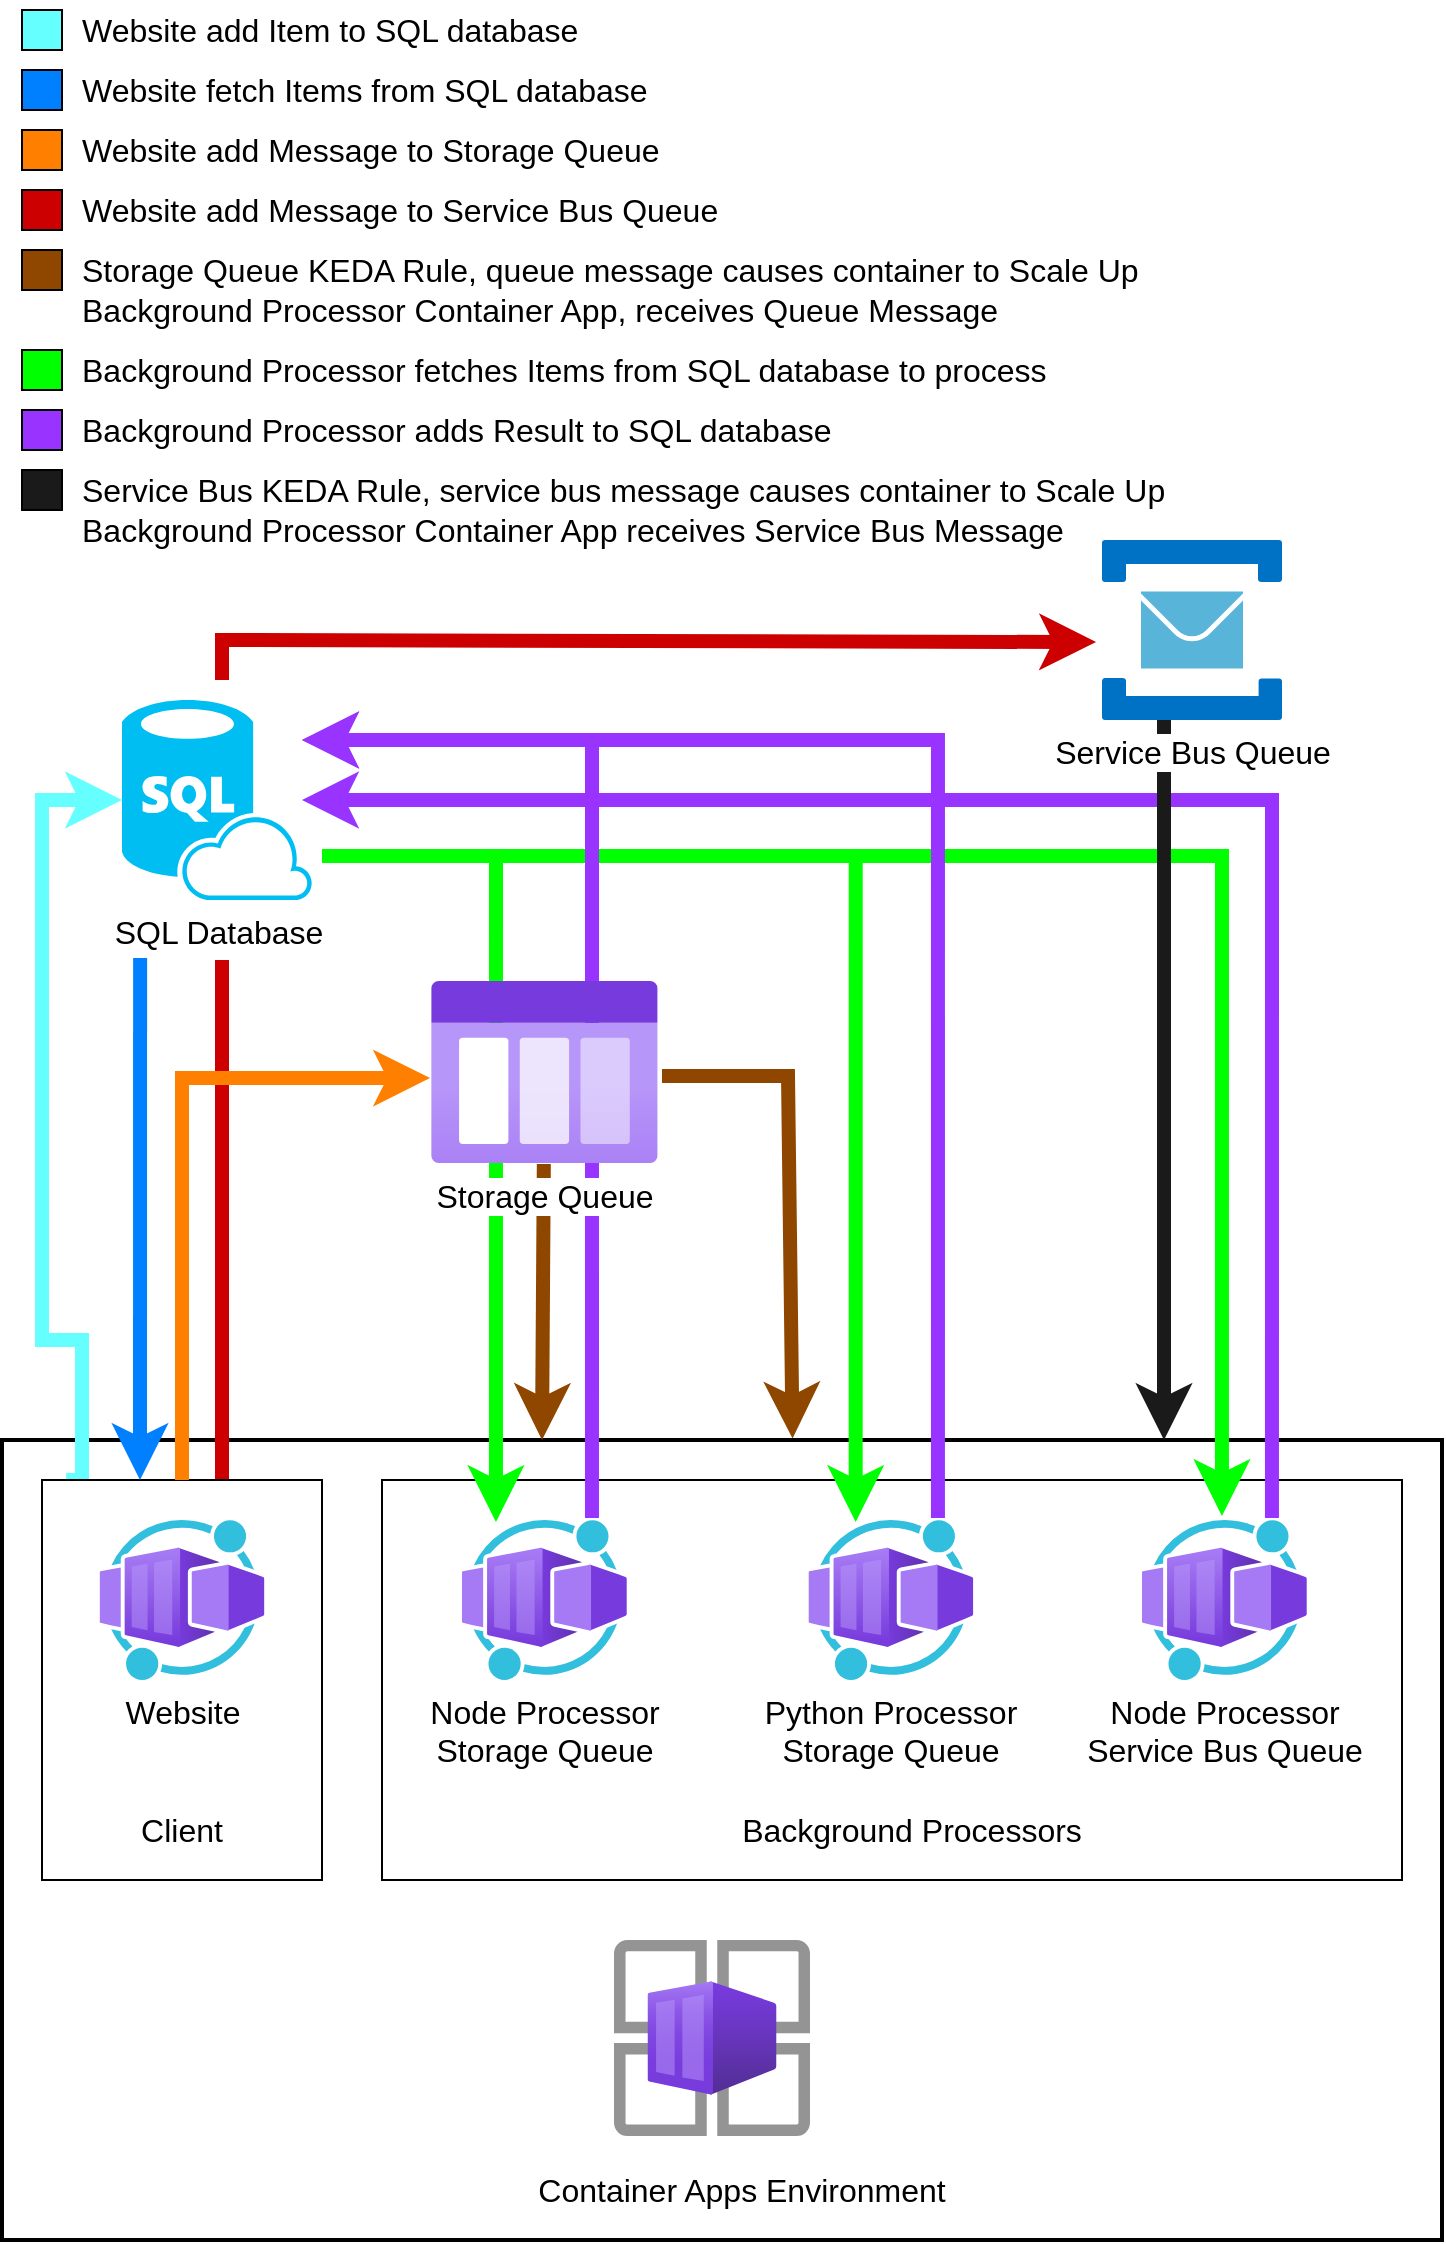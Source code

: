 <mxfile version="20.8.10" type="device"><diagram name="Page-1" id="6VGLau5glJiOZQ92dSW1"><mxGraphModel dx="1357" dy="2008" grid="1" gridSize="10" guides="1" tooltips="1" connect="1" arrows="1" fold="1" page="1" pageScale="1" pageWidth="850" pageHeight="1100" math="0" shadow="0"><root><mxCell id="0"/><mxCell id="1" parent="0"/><mxCell id="FqRBPMAdnX2NNDk6FaL_-8" value="" style="rounded=0;whiteSpace=wrap;html=1;fontSize=16;strokeWidth=2;" vertex="1" parent="1"><mxGeometry x="20" y="530" width="720" height="400" as="geometry"/></mxCell><mxCell id="FqRBPMAdnX2NNDk6FaL_-30" value="" style="endArrow=classic;html=1;rounded=0;strokeColor=#CC0000;strokeWidth=7;fontSize=16;exitX=0.5;exitY=0;exitDx=0;exitDy=0;entryX=-0.033;entryY=0.567;entryDx=0;entryDy=0;entryPerimeter=0;" edge="1" parent="1" target="FqRBPMAdnX2NNDk6FaL_-4"><mxGeometry width="50" height="50" relative="1" as="geometry"><mxPoint x="130" y="550" as="sourcePoint"/><mxPoint x="254.034" y="349.036" as="targetPoint"/><Array as="points"><mxPoint x="130" y="130"/></Array></mxGeometry></mxCell><mxCell id="FqRBPMAdnX2NNDk6FaL_-31" value="" style="rounded=0;whiteSpace=wrap;html=1;shadow=0;labelBackgroundColor=default;labelBorderColor=none;sketch=0;fillStyle=auto;fontSize=16;strokeColor=none;" vertex="1" parent="1"><mxGeometry x="68" y="150" width="112" height="140" as="geometry"/></mxCell><mxCell id="FqRBPMAdnX2NNDk6FaL_-3" value="" style="aspect=fixed;html=1;points=[];align=center;image;fontSize=12;image=img/lib/azure2/other/Container_App_Environments.svg;" vertex="1" parent="1"><mxGeometry x="326" y="780" width="98" height="98" as="geometry"/></mxCell><mxCell id="FqRBPMAdnX2NNDk6FaL_-9" value="Container Apps Environment" style="text;html=1;strokeColor=none;fillColor=none;align=center;verticalAlign=middle;whiteSpace=wrap;rounded=0;fontSize=16;" vertex="1" parent="1"><mxGeometry x="200" y="890" width="380" height="30" as="geometry"/></mxCell><mxCell id="FqRBPMAdnX2NNDk6FaL_-19" style="edgeStyle=orthogonalEdgeStyle;rounded=0;orthogonalLoop=1;jettySize=auto;html=1;fontSize=16;strokeWidth=7;strokeColor=#66FFFF;entryX=0;entryY=0.5;entryDx=0;entryDy=0;entryPerimeter=0;exitX=0.086;exitY=0;exitDx=0;exitDy=0;exitPerimeter=0;" edge="1" parent="1" source="FqRBPMAdnX2NNDk6FaL_-17" target="FqRBPMAdnX2NNDk6FaL_-1"><mxGeometry relative="1" as="geometry"><mxPoint x="110" y="290" as="targetPoint"/><Array as="points"><mxPoint x="60" y="550"/><mxPoint x="60" y="480"/><mxPoint x="40" y="480"/><mxPoint x="40" y="210"/></Array></mxGeometry></mxCell><mxCell id="FqRBPMAdnX2NNDk6FaL_-15" value="" style="rounded=0;whiteSpace=wrap;html=1;fontSize=16;" vertex="1" parent="1"><mxGeometry x="210" y="550" width="510" height="200" as="geometry"/></mxCell><mxCell id="FqRBPMAdnX2NNDk6FaL_-28" value="" style="endArrow=classic;html=1;rounded=0;strokeColor=#00FF00;strokeWidth=7;fontSize=16;entryX=0.206;entryY=0.013;entryDx=0;entryDy=0;entryPerimeter=0;" edge="1" parent="1"><mxGeometry width="50" height="50" relative="1" as="geometry"><mxPoint x="180" y="238" as="sourcePoint"/><mxPoint x="446.839" y="571" as="targetPoint"/><Array as="points"><mxPoint x="446.86" y="237.96"/></Array></mxGeometry></mxCell><mxCell id="FqRBPMAdnX2NNDk6FaL_-17" value="" style="rounded=0;whiteSpace=wrap;html=1;fontSize=16;" vertex="1" parent="1"><mxGeometry x="40" y="550" width="140" height="200" as="geometry"/></mxCell><mxCell id="FqRBPMAdnX2NNDk6FaL_-11" value="&lt;font style=&quot;font-size: 16px;&quot;&gt;Website&lt;/font&gt;" style="aspect=fixed;html=1;points=[];align=center;image;fontSize=12;image=img/lib/azure2/other/Worker_Container_App.svg;" vertex="1" parent="1"><mxGeometry x="68.79" y="570" width="82.42" height="80" as="geometry"/></mxCell><mxCell id="FqRBPMAdnX2NNDk6FaL_-12" value="&lt;font style=&quot;font-size: 16px;&quot;&gt;Node Processor&lt;br&gt;Storage Queue&lt;/font&gt;" style="aspect=fixed;html=1;points=[];align=center;image;fontSize=12;image=img/lib/azure2/other/Worker_Container_App.svg;" vertex="1" parent="1"><mxGeometry x="250" y="570" width="82.42" height="80" as="geometry"/></mxCell><mxCell id="FqRBPMAdnX2NNDk6FaL_-13" value="&lt;font style=&quot;font-size: 16px;&quot;&gt;Node Processor&lt;br&gt;Service Bus Queue&lt;/font&gt;" style="aspect=fixed;html=1;points=[];align=center;image;fontSize=12;image=img/lib/azure2/other/Worker_Container_App.svg;" vertex="1" parent="1"><mxGeometry x="590" y="570" width="82.42" height="80" as="geometry"/></mxCell><mxCell id="FqRBPMAdnX2NNDk6FaL_-16" value="Background Processors" style="text;html=1;strokeColor=none;fillColor=none;align=center;verticalAlign=middle;whiteSpace=wrap;rounded=0;fontSize=16;" vertex="1" parent="1"><mxGeometry x="310" y="710" width="330" height="30" as="geometry"/></mxCell><mxCell id="FqRBPMAdnX2NNDk6FaL_-14" value="&lt;font style=&quot;font-size: 16px;&quot;&gt;Python Processor&lt;br&gt;Storage Queue&lt;/font&gt;" style="aspect=fixed;html=1;points=[];align=center;image;fontSize=12;image=img/lib/azure2/other/Worker_Container_App.svg;" vertex="1" parent="1"><mxGeometry x="423.23" y="570" width="82.42" height="80" as="geometry"/></mxCell><mxCell id="FqRBPMAdnX2NNDk6FaL_-20" value="" style="endArrow=classic;html=1;rounded=0;strokeColor=#00FF00;strokeWidth=7;fontSize=16;entryX=0.206;entryY=0.013;entryDx=0;entryDy=0;entryPerimeter=0;" edge="1" parent="1" target="FqRBPMAdnX2NNDk6FaL_-12"><mxGeometry width="50" height="50" relative="1" as="geometry"><mxPoint x="180" y="238" as="sourcePoint"/><mxPoint x="520" y="350" as="targetPoint"/><Array as="points"><mxPoint x="267" y="238"/></Array></mxGeometry></mxCell><mxCell id="FqRBPMAdnX2NNDk6FaL_-22" value="" style="endArrow=classic;html=1;rounded=0;strokeColor=#8F4700;strokeWidth=7;fontSize=16;entryX=0.549;entryY=-0.002;entryDx=0;entryDy=0;entryPerimeter=0;" edge="1" parent="1" target="FqRBPMAdnX2NNDk6FaL_-8"><mxGeometry width="50" height="50" relative="1" as="geometry"><mxPoint x="350" y="348" as="sourcePoint"/><mxPoint x="460" y="530" as="targetPoint"/><Array as="points"><mxPoint x="413" y="348"/></Array></mxGeometry></mxCell><mxCell id="FqRBPMAdnX2NNDk6FaL_-23" value="" style="endArrow=classic;html=1;rounded=0;strokeColor=#8F4700;strokeWidth=7;fontSize=16;" edge="1" parent="1" source="FqRBPMAdnX2NNDk6FaL_-5"><mxGeometry width="50" height="50" relative="1" as="geometry"><mxPoint x="360" y="460" as="sourcePoint"/><mxPoint x="290" y="530" as="targetPoint"/></mxGeometry></mxCell><mxCell id="FqRBPMAdnX2NNDk6FaL_-24" value="" style="endArrow=classic;html=1;rounded=0;strokeColor=#FF8000;strokeWidth=7;fontSize=16;exitX=0.5;exitY=0;exitDx=0;exitDy=0;entryX=-0.005;entryY=0.533;entryDx=0;entryDy=0;entryPerimeter=0;" edge="1" parent="1" source="FqRBPMAdnX2NNDk6FaL_-17" target="FqRBPMAdnX2NNDk6FaL_-5"><mxGeometry width="50" height="50" relative="1" as="geometry"><mxPoint x="150" y="460" as="sourcePoint"/><mxPoint x="200" y="410" as="targetPoint"/><Array as="points"><mxPoint x="110" y="349"/></Array></mxGeometry></mxCell><mxCell id="FqRBPMAdnX2NNDk6FaL_-26" value="" style="endArrow=classic;html=1;rounded=0;strokeColor=#9933FF;strokeWidth=7;fontSize=16;exitX=0.825;exitY=-0.012;exitDx=0;exitDy=0;exitPerimeter=0;" edge="1" parent="1"><mxGeometry width="50" height="50" relative="1" as="geometry"><mxPoint x="314.996" y="569.04" as="sourcePoint"/><mxPoint x="170" y="180" as="targetPoint"/><Array as="points"><mxPoint x="315" y="180"/></Array></mxGeometry></mxCell><mxCell id="FqRBPMAdnX2NNDk6FaL_-27" value="" style="endArrow=classic;html=1;rounded=0;strokeColor=#00FF00;strokeWidth=7;fontSize=16;exitX=0.895;exitY=0.77;exitDx=0;exitDy=0;exitPerimeter=0;entryX=0.485;entryY=-0.025;entryDx=0;entryDy=0;entryPerimeter=0;" edge="1" parent="1" target="FqRBPMAdnX2NNDk6FaL_-13"><mxGeometry width="50" height="50" relative="1" as="geometry"><mxPoint x="336.995" y="237.96" as="sourcePoint"/><mxPoint x="630" y="560" as="targetPoint"/><Array as="points"><mxPoint x="630" y="238"/></Array></mxGeometry></mxCell><mxCell id="FqRBPMAdnX2NNDk6FaL_-29" value="" style="endArrow=classic;html=1;rounded=0;strokeColor=#9933FF;strokeWidth=7;fontSize=16;exitX=0.825;exitY=-0.012;exitDx=0;exitDy=0;exitPerimeter=0;" edge="1" parent="1"><mxGeometry width="50" height="50" relative="1" as="geometry"><mxPoint x="487.976" y="569.04" as="sourcePoint"/><mxPoint x="170" y="180" as="targetPoint"/><Array as="points"><mxPoint x="487.98" y="180"/></Array></mxGeometry></mxCell><mxCell id="FqRBPMAdnX2NNDk6FaL_-5" value="&lt;font style=&quot;font-size: 16px;&quot;&gt;Storage Queue&lt;/font&gt;" style="aspect=fixed;html=1;points=[];align=center;image;fontSize=12;image=img/lib/azure2/general/Storage_Queue.svg;" vertex="1" parent="1"><mxGeometry x="234.6" y="300" width="113.23" height="92" as="geometry"/></mxCell><mxCell id="FqRBPMAdnX2NNDk6FaL_-1" value="&lt;font style=&quot;font-size: 16px;&quot;&gt;SQL Database&lt;/font&gt;" style="verticalLabelPosition=bottom;html=1;verticalAlign=top;align=center;strokeColor=none;fillColor=#00BEF2;shape=mxgraph.azure.sql_database_sql_azure;container=0;shadow=0;fillStyle=auto;labelBackgroundColor=default;labelBorderColor=none;" vertex="1" parent="1"><mxGeometry x="80" y="160" width="95" height="100" as="geometry"/></mxCell><mxCell id="FqRBPMAdnX2NNDk6FaL_-32" value="" style="endArrow=classic;html=1;rounded=0;strokeColor=#9933FF;strokeWidth=7;fontSize=16;" edge="1" parent="1"><mxGeometry width="50" height="50" relative="1" as="geometry"><mxPoint x="654.98" y="569" as="sourcePoint"/><mxPoint x="170" y="210" as="targetPoint"/><Array as="points"><mxPoint x="655" y="210"/></Array></mxGeometry></mxCell><mxCell id="FqRBPMAdnX2NNDk6FaL_-33" value="" style="endArrow=classic;html=1;rounded=0;strokeColor=#1A1A1A;strokeWidth=7;fontSize=16;" edge="1" parent="1"><mxGeometry width="50" height="50" relative="1" as="geometry"><mxPoint x="601" y="170" as="sourcePoint"/><mxPoint x="601" y="530" as="targetPoint"/></mxGeometry></mxCell><mxCell id="FqRBPMAdnX2NNDk6FaL_-4" value="&lt;font style=&quot;font-size: 16px;&quot;&gt;Service Bus Queue&lt;/font&gt;" style="sketch=0;aspect=fixed;html=1;points=[];align=center;image;fontSize=12;image=img/lib/mscae/Service_Bus.svg;" vertex="1" parent="1"><mxGeometry x="570" y="80" width="90" height="90" as="geometry"/></mxCell><mxCell id="FqRBPMAdnX2NNDk6FaL_-34" value="" style="rounded=0;whiteSpace=wrap;html=1;shadow=0;labelBackgroundColor=default;labelBorderColor=none;sketch=0;fillStyle=auto;fontSize=16;fontColor=#007FFF;fillColor=#66ffff;" vertex="1" parent="1"><mxGeometry x="30" y="-185" width="20" height="20" as="geometry"/></mxCell><mxCell id="FqRBPMAdnX2NNDk6FaL_-35" value="Website add Item to SQL database" style="text;html=1;strokeColor=none;fillColor=none;align=left;verticalAlign=middle;whiteSpace=wrap;rounded=0;fontSize=16;fontColor=#000000;" vertex="1" parent="1"><mxGeometry x="58" y="-190" width="392" height="30" as="geometry"/></mxCell><mxCell id="FqRBPMAdnX2NNDk6FaL_-37" value="" style="rounded=0;whiteSpace=wrap;html=1;shadow=0;labelBackgroundColor=default;labelBorderColor=none;sketch=0;fillStyle=auto;fontSize=16;fontColor=#007FFF;fillColor=#007fff;" vertex="1" parent="1"><mxGeometry x="30" y="-155" width="20" height="20" as="geometry"/></mxCell><mxCell id="FqRBPMAdnX2NNDk6FaL_-38" value="Website fetch Items from SQL database" style="text;html=1;strokeColor=none;fillColor=none;align=left;verticalAlign=middle;whiteSpace=wrap;rounded=0;fontSize=16;fontColor=#000000;" vertex="1" parent="1"><mxGeometry x="58" y="-160" width="392" height="30" as="geometry"/></mxCell><mxCell id="FqRBPMAdnX2NNDk6FaL_-39" value="" style="endArrow=classic;html=1;rounded=0;strokeColor=#007FFF;strokeWidth=7;fontSize=16;fontColor=#000000;exitX=0.188;exitY=0.993;exitDx=0;exitDy=0;exitPerimeter=0;" edge="1" parent="1" source="FqRBPMAdnX2NNDk6FaL_-31"><mxGeometry width="50" height="50" relative="1" as="geometry"><mxPoint x="360" y="320" as="sourcePoint"/><mxPoint x="89" y="550" as="targetPoint"/></mxGeometry></mxCell><mxCell id="FqRBPMAdnX2NNDk6FaL_-40" value="" style="rounded=0;whiteSpace=wrap;html=1;shadow=0;labelBackgroundColor=default;labelBorderColor=none;sketch=0;fillStyle=auto;fontSize=16;fontColor=#007FFF;fillColor=#ff8000;" vertex="1" parent="1"><mxGeometry x="30" y="-125" width="20" height="20" as="geometry"/></mxCell><mxCell id="FqRBPMAdnX2NNDk6FaL_-41" value="Website add Message to Storage Queue" style="text;html=1;strokeColor=none;fillColor=none;align=left;verticalAlign=middle;whiteSpace=wrap;rounded=0;fontSize=16;fontColor=#000000;" vertex="1" parent="1"><mxGeometry x="58" y="-130" width="392" height="30" as="geometry"/></mxCell><mxCell id="FqRBPMAdnX2NNDk6FaL_-42" value="" style="rounded=0;whiteSpace=wrap;html=1;shadow=0;labelBackgroundColor=default;labelBorderColor=none;sketch=0;fillStyle=auto;fontSize=16;fontColor=#007FFF;fillColor=#cc0000;" vertex="1" parent="1"><mxGeometry x="30" y="-95" width="20" height="20" as="geometry"/></mxCell><mxCell id="FqRBPMAdnX2NNDk6FaL_-43" value="Website add Message to Service Bus Queue" style="text;html=1;strokeColor=none;fillColor=none;align=left;verticalAlign=middle;whiteSpace=wrap;rounded=0;fontSize=16;fontColor=#000000;" vertex="1" parent="1"><mxGeometry x="58" y="-100" width="392" height="30" as="geometry"/></mxCell><mxCell id="FqRBPMAdnX2NNDk6FaL_-44" value="Storage Queue KEDA Rule, queue message causes container to Scale Up&lt;br&gt;Background Processor Container App, receives Queue Message" style="text;html=1;strokeColor=none;fillColor=none;align=left;verticalAlign=middle;whiteSpace=wrap;rounded=0;fontSize=16;fontColor=#000000;" vertex="1" parent="1"><mxGeometry x="58" y="-70" width="562" height="50" as="geometry"/></mxCell><mxCell id="FqRBPMAdnX2NNDk6FaL_-45" value="" style="rounded=0;whiteSpace=wrap;html=1;shadow=0;labelBackgroundColor=default;labelBorderColor=none;sketch=0;fillStyle=auto;fontSize=16;fontColor=#007FFF;fillColor=#8f4700;" vertex="1" parent="1"><mxGeometry x="30" y="-65" width="20" height="20" as="geometry"/></mxCell><mxCell id="FqRBPMAdnX2NNDk6FaL_-48" value="" style="rounded=0;whiteSpace=wrap;html=1;shadow=0;labelBackgroundColor=default;labelBorderColor=none;sketch=0;fillStyle=auto;fontSize=16;fontColor=#007FFF;fillColor=#00ff00;" vertex="1" parent="1"><mxGeometry x="30" y="-15" width="20" height="20" as="geometry"/></mxCell><mxCell id="FqRBPMAdnX2NNDk6FaL_-49" value="Background Processor fetches Items from SQL database to process" style="text;html=1;strokeColor=none;fillColor=none;align=left;verticalAlign=middle;whiteSpace=wrap;rounded=0;fontSize=16;fontColor=#000000;" vertex="1" parent="1"><mxGeometry x="58" y="-20" width="562" height="30" as="geometry"/></mxCell><mxCell id="FqRBPMAdnX2NNDk6FaL_-50" value="" style="rounded=0;whiteSpace=wrap;html=1;shadow=0;labelBackgroundColor=default;labelBorderColor=none;sketch=0;fillStyle=auto;fontSize=16;fontColor=#007FFF;fillColor=#9933ff;" vertex="1" parent="1"><mxGeometry x="30" y="15" width="20" height="20" as="geometry"/></mxCell><mxCell id="FqRBPMAdnX2NNDk6FaL_-51" value="Background Processor adds Result to SQL database" style="text;html=1;strokeColor=none;fillColor=none;align=left;verticalAlign=middle;whiteSpace=wrap;rounded=0;fontSize=16;fontColor=#000000;" vertex="1" parent="1"><mxGeometry x="58" y="10" width="562" height="30" as="geometry"/></mxCell><mxCell id="FqRBPMAdnX2NNDk6FaL_-55" value="Service Bus KEDA Rule, service bus message causes container to Scale Up&lt;br&gt;Background Processor Container App receives Service Bus Message" style="text;html=1;strokeColor=none;fillColor=none;align=left;verticalAlign=middle;whiteSpace=wrap;rounded=0;fontSize=16;fontColor=#000000;" vertex="1" parent="1"><mxGeometry x="58" y="40" width="562" height="50" as="geometry"/></mxCell><mxCell id="FqRBPMAdnX2NNDk6FaL_-56" value="" style="rounded=0;whiteSpace=wrap;html=1;shadow=0;labelBackgroundColor=default;labelBorderColor=none;sketch=0;fillStyle=auto;fontSize=16;fontColor=#007FFF;fillColor=#1a1a1a;" vertex="1" parent="1"><mxGeometry x="30" y="45" width="20" height="20" as="geometry"/></mxCell><mxCell id="FqRBPMAdnX2NNDk6FaL_-57" value="Client" style="text;html=1;strokeColor=none;fillColor=none;align=center;verticalAlign=middle;whiteSpace=wrap;rounded=0;fontSize=16;" vertex="1" parent="1"><mxGeometry x="65" y="710" width="90" height="30" as="geometry"/></mxCell></root></mxGraphModel></diagram></mxfile>